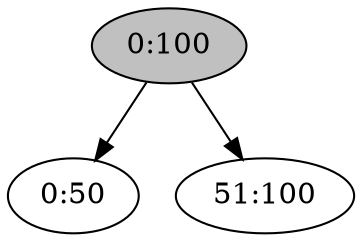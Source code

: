 digraph "r2-i0:50" {

/* Nodes */

N_0_100[label="0:100"][style="filled"][fillcolor="grey"];
N_0_50[label="0:50"];
N_51_100[label="51:100"];

/* Edges */

N_0_100 -> N_0_50;
N_0_100 -> N_51_100;
}
